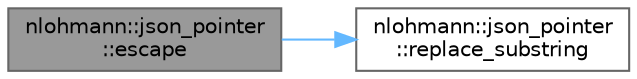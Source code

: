 digraph "nlohmann::json_pointer::escape"
{
 // LATEX_PDF_SIZE
  bgcolor="transparent";
  edge [fontname=Helvetica,fontsize=10,labelfontname=Helvetica,labelfontsize=10];
  node [fontname=Helvetica,fontsize=10,shape=box,height=0.2,width=0.4];
  rankdir="LR";
  Node1 [label="nlohmann::json_pointer\l::escape",height=0.2,width=0.4,color="gray40", fillcolor="grey60", style="filled", fontcolor="black",tooltip="escape \"~\" to \"~0\" and \"/\" to \"~1\""];
  Node1 -> Node2 [color="steelblue1",style="solid"];
  Node2 [label="nlohmann::json_pointer\l::replace_substring",height=0.2,width=0.4,color="grey40", fillcolor="white", style="filled",URL="$a01663.html#aa7649d30da9fc10b0e20704a27aea2a9",tooltip="replace all occurrences of a substring by another string"];
}
